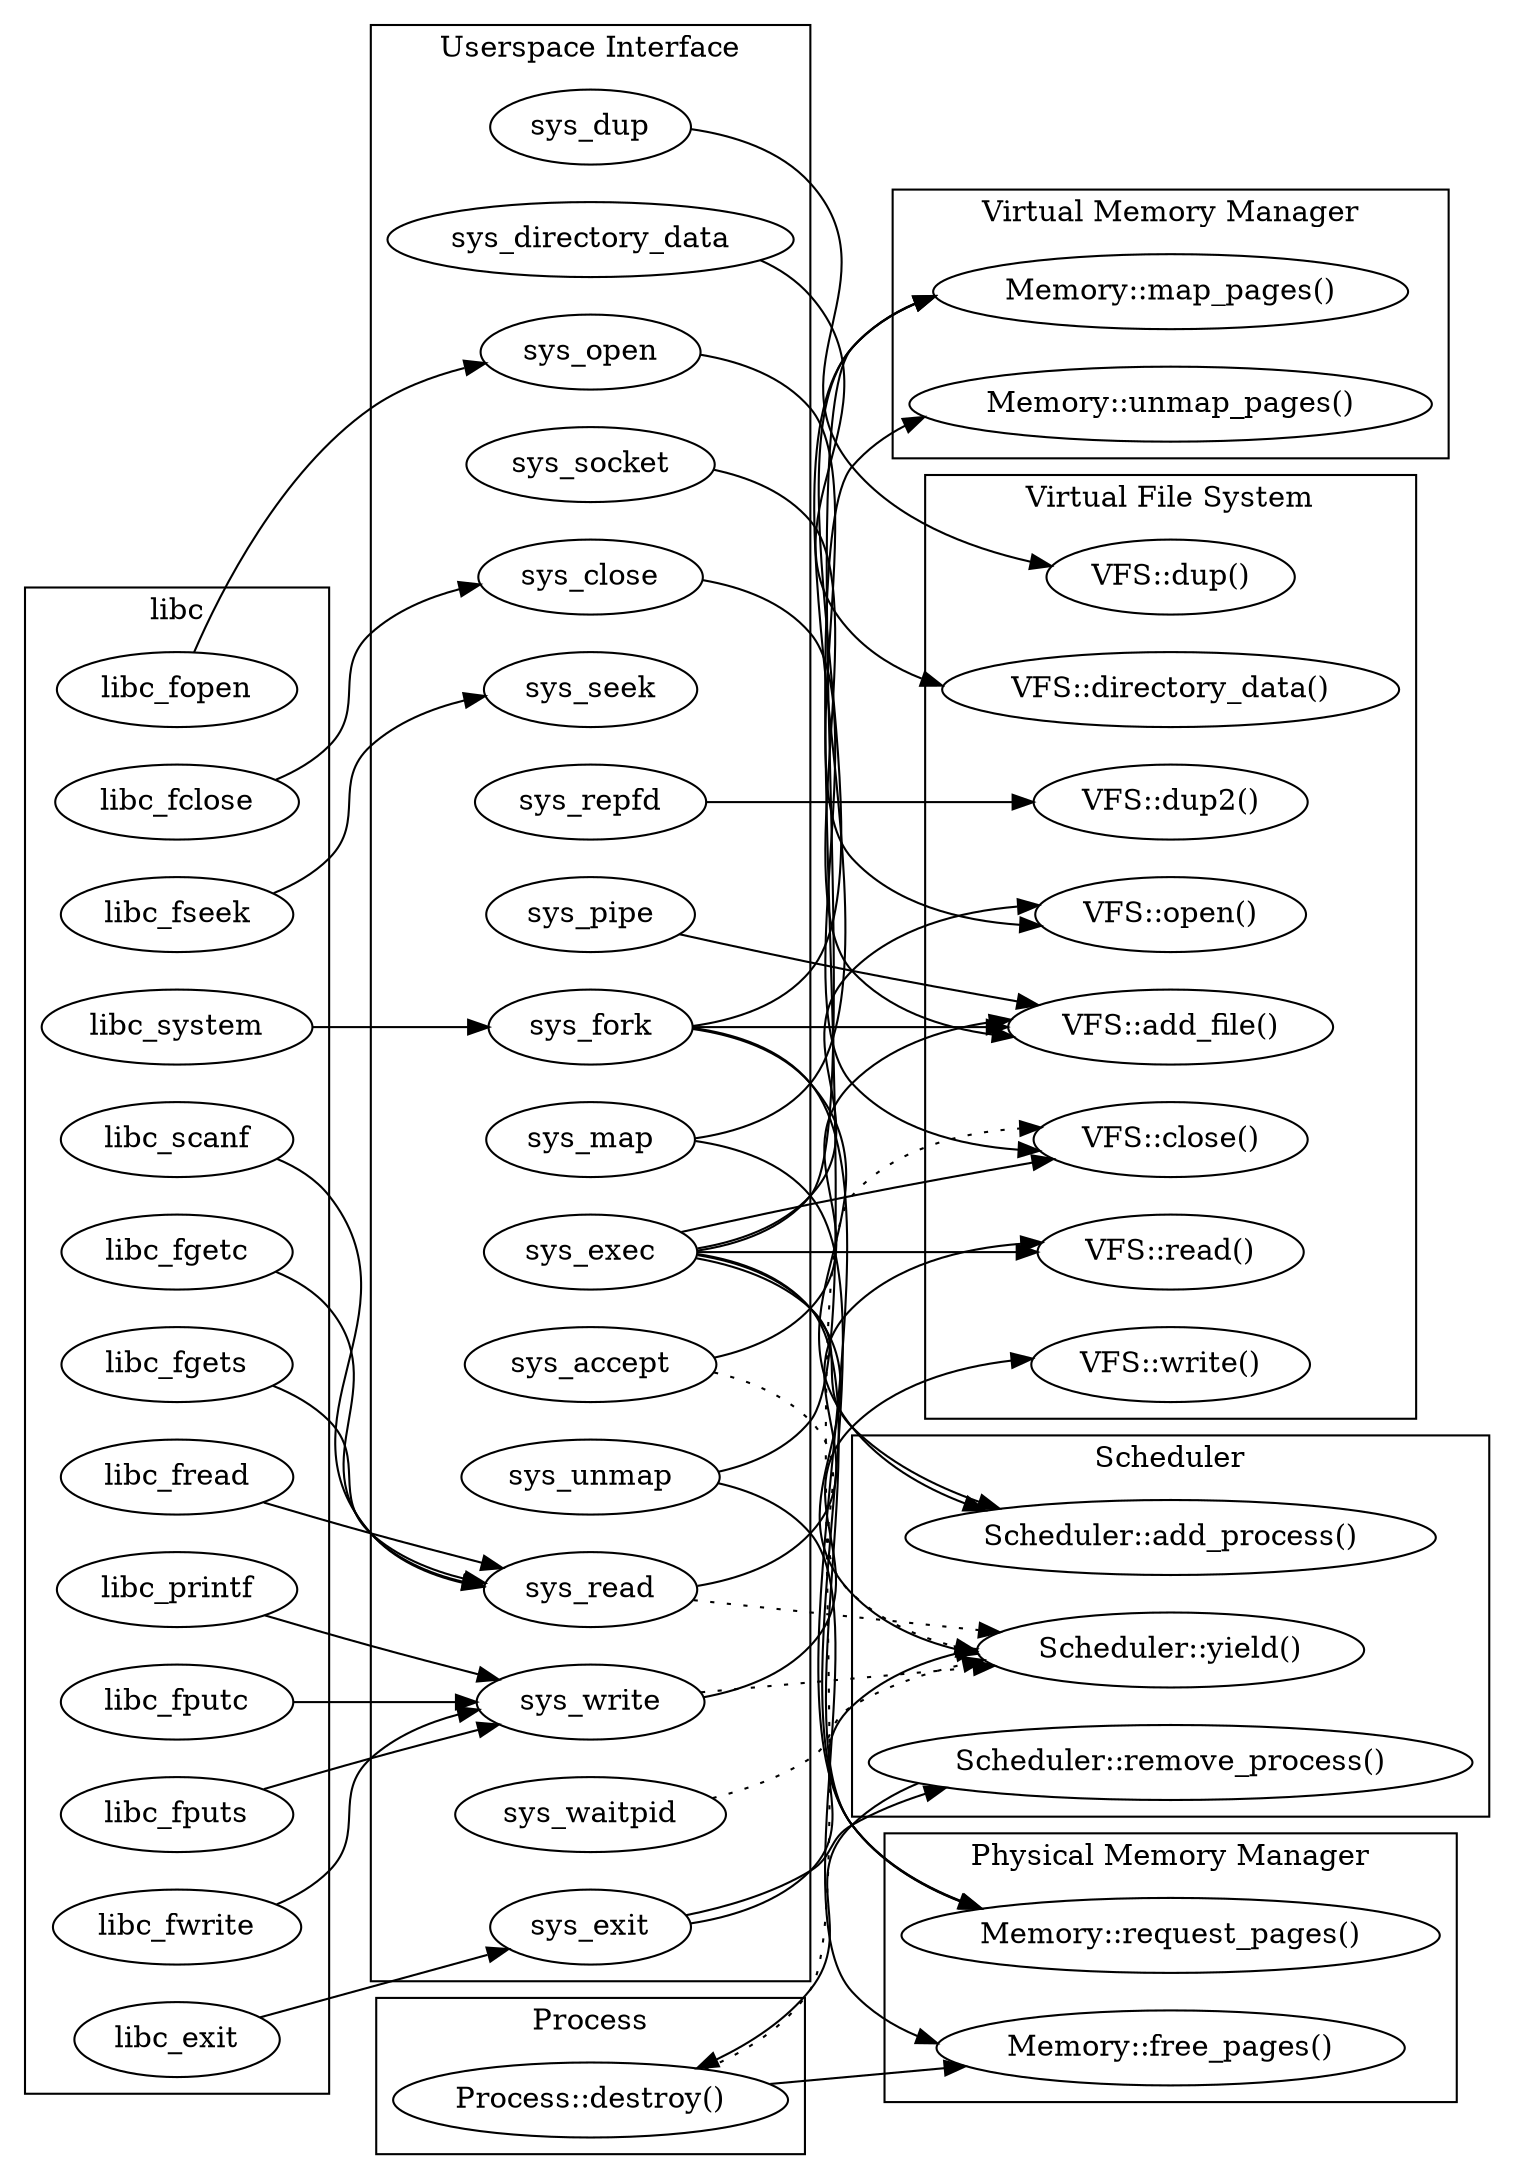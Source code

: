 digraph LensorOS {
    graph [ rankdir=LR, overlap=false];

    libc_fopen -> sys_open;
    libc_fclose -> sys_close;
    libc_fread -> sys_read;
    libc_fwrite -> sys_write;
    libc_fseek -> sys_seek;
    libc_exit -> sys_exit;
    libc_system -> sys_fork;

    libc_printf -> sys_write;
    libc_fputc -> sys_write;
    libc_fputs -> sys_write;

    libc_scanf -> sys_read;
    libc_fgetc -> sys_read;
    libc_fgets -> sys_read;

    sys_open -> "VFS::open()";
    sys_close -> "VFS::close()";
    sys_read -> "VFS::read()";
    sys_read -> "Scheduler::yield()"[style="dotted"];
    sys_write -> "VFS::write()";
    sys_write -> "Scheduler::yield()"[style="dotted"];
    # sys_poke;
    sys_exit -> "Scheduler::remove_process()";
    sys_exit -> "Scheduler::yield()";
    sys_map -> "Memory::map_pages()";
    sys_map -> "Memory::request_pages()";
    sys_unmap -> "Memory::unmap_pages()";
    sys_unmap -> "Memory::free_pages()";
    # sys_time;
    sys_waitpid -> "Scheduler::yield()"[style="dotted"];
    sys_fork -> "Scheduler::add_process()";
    sys_fork -> "Memory::map_pages()";
    sys_fork -> "Memory::request_pages()";
    sys_fork -> "VFS::add_file()";
    sys_exec -> "Scheduler::add_process()";
    sys_exec -> "VFS::open()";
    sys_exec -> "VFS::close()";
    sys_exec -> "VFS::read()";
    sys_exec -> "Memory::request_pages()";
    sys_exec -> "Memory::map_pages()";
    sys_exec -> "Scheduler::yield()";
    sys_repfd -> "VFS::dup2()";
    sys_pipe -> "VFS::add_file()";
    # sys_seek;
    # sys_pwd;
    sys_dup -> "VFS::dup()";
    # sys_uart;
    sys_socket -> "VFS::add_file()";
    # sys_bind;
    # sys_listen;
    # sys_connect;
    sys_accept -> "VFS::add_file()";
    sys_accept -> "Scheduler::yield()"[style="dotted"];
    # sys_kqueue;
    # sys_kevent;
    sys_directory_data -> "VFS::directory_data()";

    "Scheduler::remove_process()" -> "Process::destroy()";

    "Process::destroy()" -> "Memory::free_pages()";
    "Process::destroy()" -> "VFS::close()"[style="dotted"];

    subgraph cluster_libc {
        label="libc";
        libc_fopen;
        libc_fclose;
        libc_fread;
        libc_fwrite;
        libc_fseek;
        libc_exit;
        libc_system;

        libc_printf;
        libc_fputc;
        libc_fputs;

        libc_scanf;
        libc_fgetc;
        libc_fgets;
    }

    subgraph cluster_syscalls {
        label="Userspace Interface";
        sys_open;
        sys_close;
        sys_read;
        sys_write;
        # sys_poke;
        sys_exit;
        sys_map;
        sys_unmap;
        # sys_time;
        sys_waitpid;
        sys_fork;
        sys_exec;
        sys_repfd;
        sys_pipe;
        sys_seek;
        # sys_pwd;
        sys_dup;
        # sys_uart;
        sys_socket;
        # sys_bind;
        # sys_listen;
        # sys_connect;
        sys_accept;
        # sys_kqueue;
        # sys_kevent;
        sys_directory_data;
        }        subgraph cluster_vfs {
            label="Virtual File System";
            "VFS::open()";
            "VFS::close()";
            "VFS::read()";
            "VFS::write()";
            "VFS::directory_data()";
            "VFS::add_file()";
            "VFS::dup()";
            "VFS::dup2()";
        }


        subgraph cluster_sched {
            label="Scheduler";
            "Scheduler::add_process()";
            "Scheduler::remove_process()";
            "Scheduler::yield()";
        }

        subgraph cluster_proc {
            label="Process";
            "Process::destroy()";
        }

        subgraph cluster_pmm {
            label="Physical Memory Manager";
            "Memory::request_pages()";
            "Memory::free_pages()";
        }

        subgraph cluster_vmm {
            label="Virtual Memory Manager";
            "Memory::map_pages()";
            "Memory::unmap_pages()";
        }
    }
